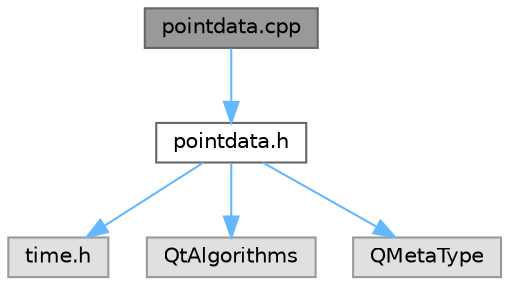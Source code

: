 digraph "pointdata.cpp"
{
 // LATEX_PDF_SIZE
  bgcolor="transparent";
  edge [fontname=Helvetica,fontsize=10,labelfontname=Helvetica,labelfontsize=10];
  node [fontname=Helvetica,fontsize=10,shape=box,height=0.2,width=0.4];
  Node1 [label="pointdata.cpp",height=0.2,width=0.4,color="gray40", fillcolor="grey60", style="filled", fontcolor="black",tooltip=" "];
  Node1 -> Node2 [color="steelblue1",style="solid"];
  Node2 [label="pointdata.h",height=0.2,width=0.4,color="grey40", fillcolor="white", style="filled",URL="$pointdata_8h.html",tooltip=" "];
  Node2 -> Node3 [color="steelblue1",style="solid"];
  Node3 [label="time.h",height=0.2,width=0.4,color="grey60", fillcolor="#E0E0E0", style="filled",tooltip=" "];
  Node2 -> Node4 [color="steelblue1",style="solid"];
  Node4 [label="QtAlgorithms",height=0.2,width=0.4,color="grey60", fillcolor="#E0E0E0", style="filled",tooltip=" "];
  Node2 -> Node5 [color="steelblue1",style="solid"];
  Node5 [label="QMetaType",height=0.2,width=0.4,color="grey60", fillcolor="#E0E0E0", style="filled",tooltip=" "];
}
